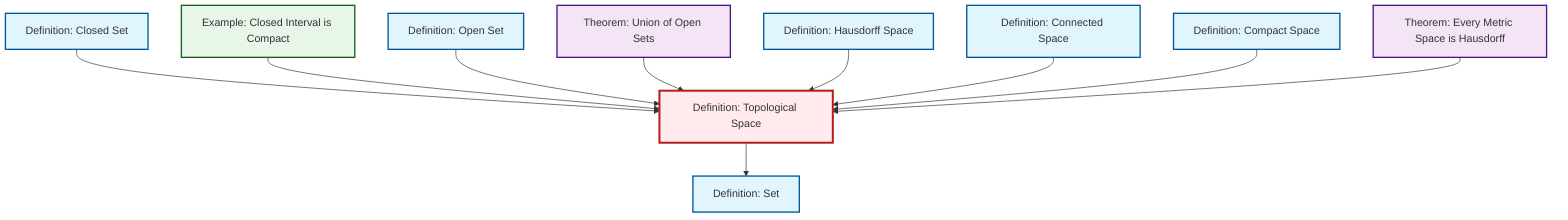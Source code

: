 graph TD
    classDef definition fill:#e1f5fe,stroke:#01579b,stroke-width:2px
    classDef theorem fill:#f3e5f5,stroke:#4a148c,stroke-width:2px
    classDef axiom fill:#fff3e0,stroke:#e65100,stroke-width:2px
    classDef example fill:#e8f5e9,stroke:#1b5e20,stroke-width:2px
    classDef current fill:#ffebee,stroke:#b71c1c,stroke-width:3px
    def-topological-space["Definition: Topological Space"]:::definition
    def-compact["Definition: Compact Space"]:::definition
    def-set["Definition: Set"]:::definition
    def-hausdorff["Definition: Hausdorff Space"]:::definition
    def-open-set["Definition: Open Set"]:::definition
    def-connected["Definition: Connected Space"]:::definition
    thm-union-open-sets["Theorem: Union of Open Sets"]:::theorem
    thm-metric-hausdorff["Theorem: Every Metric Space is Hausdorff"]:::theorem
    def-closed-set["Definition: Closed Set"]:::definition
    ex-closed-interval-compact["Example: Closed Interval is Compact"]:::example
    def-closed-set --> def-topological-space
    ex-closed-interval-compact --> def-topological-space
    def-open-set --> def-topological-space
    def-topological-space --> def-set
    thm-union-open-sets --> def-topological-space
    def-hausdorff --> def-topological-space
    def-connected --> def-topological-space
    def-compact --> def-topological-space
    thm-metric-hausdorff --> def-topological-space
    class def-topological-space current